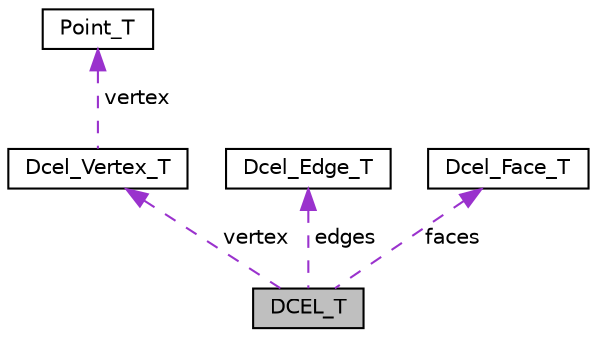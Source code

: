 digraph "DCEL_T"
{
  edge [fontname="Helvetica",fontsize="10",labelfontname="Helvetica",labelfontsize="10"];
  node [fontname="Helvetica",fontsize="10",shape=record];
  Node1 [label="DCEL_T",height=0.2,width=0.4,color="black", fillcolor="grey75", style="filled", fontcolor="black"];
  Node2 -> Node1 [dir="back",color="darkorchid3",fontsize="10",style="dashed",label=" vertex" ,fontname="Helvetica"];
  Node2 [label="Dcel_Vertex_T",height=0.2,width=0.4,color="black", fillcolor="white", style="filled",URL="$structDcel__Vertex__T.html"];
  Node3 -> Node2 [dir="back",color="darkorchid3",fontsize="10",style="dashed",label=" vertex" ,fontname="Helvetica"];
  Node3 [label="Point_T",height=0.2,width=0.4,color="black", fillcolor="white", style="filled",URL="$structPoint__T.html"];
  Node4 -> Node1 [dir="back",color="darkorchid3",fontsize="10",style="dashed",label=" edges" ,fontname="Helvetica"];
  Node4 [label="Dcel_Edge_T",height=0.2,width=0.4,color="black", fillcolor="white", style="filled",URL="$structDcel__Edge__T.html"];
  Node5 -> Node1 [dir="back",color="darkorchid3",fontsize="10",style="dashed",label=" faces" ,fontname="Helvetica"];
  Node5 [label="Dcel_Face_T",height=0.2,width=0.4,color="black", fillcolor="white", style="filled",URL="$structDcel__Face__T.html"];
}
